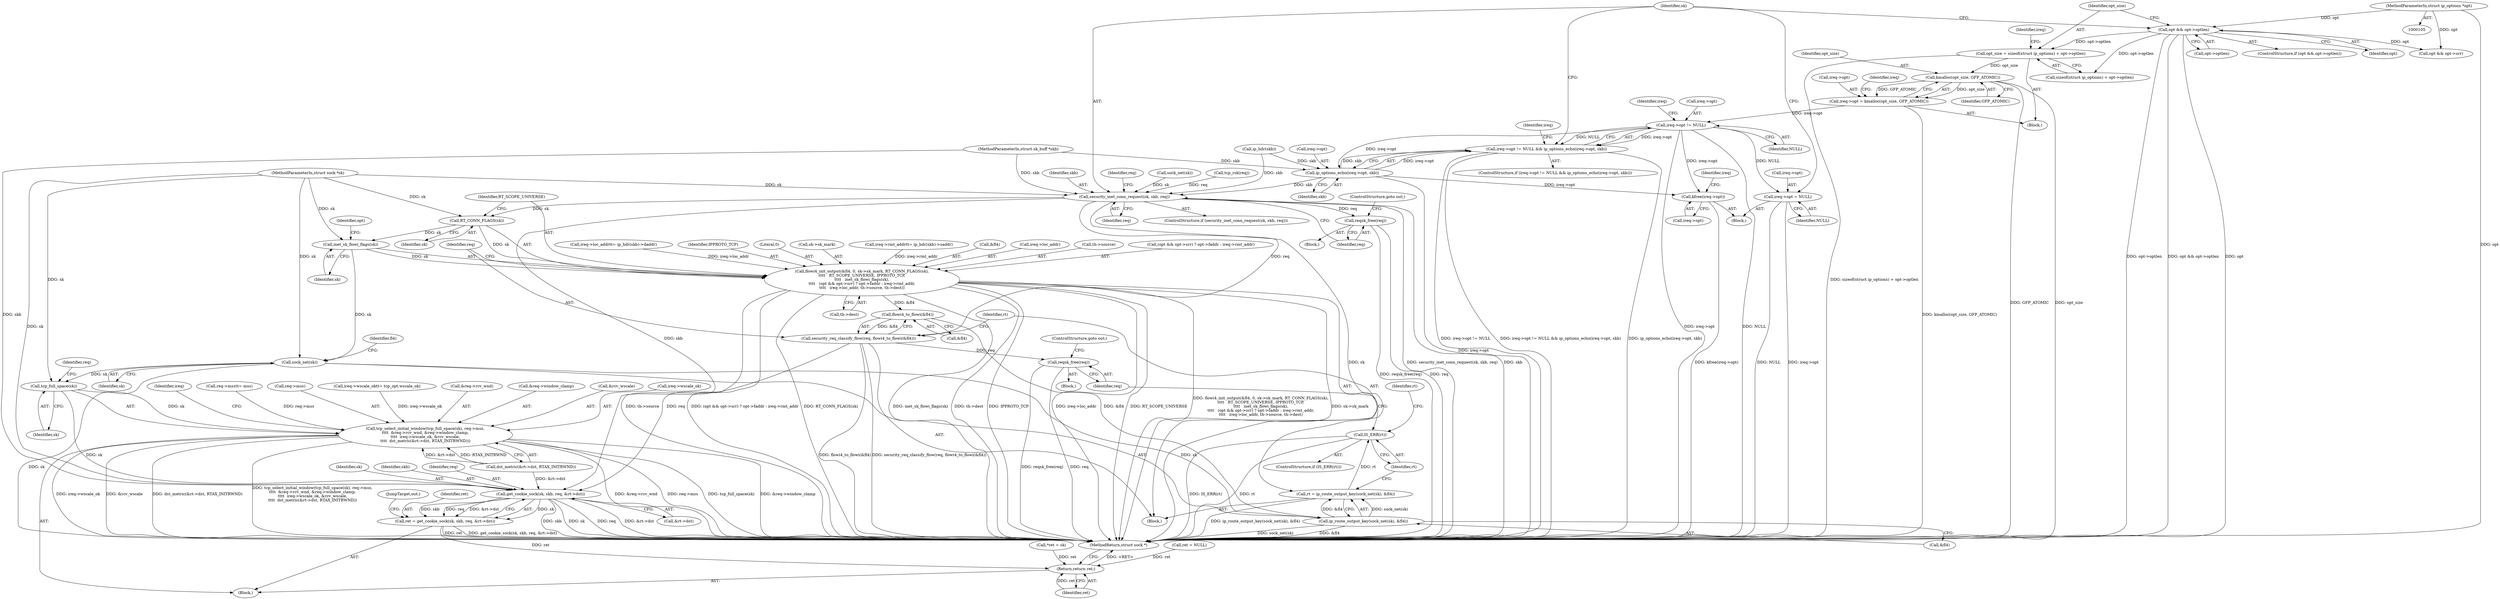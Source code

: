 digraph "1_linux_f6d8bd051c391c1c0458a30b2a7abcd939329259_28@API" {
"1000320" [label="(Call,opt_size = sizeof(struct ip_options) + opt->optlen)"];
"1000313" [label="(Call,opt && opt->optlen)"];
"1000108" [label="(MethodParameterIn,struct ip_options *opt)"];
"1000332" [label="(Call,kmalloc(opt_size, GFP_ATOMIC))"];
"1000328" [label="(Call,ireq->opt = kmalloc(opt_size, GFP_ATOMIC))"];
"1000337" [label="(Call,ireq->opt != NULL)"];
"1000336" [label="(Call,ireq->opt != NULL && ip_options_echo(ireq->opt, skb))"];
"1000342" [label="(Call,ip_options_echo(ireq->opt, skb))"];
"1000348" [label="(Call,kfree(ireq->opt))"];
"1000358" [label="(Call,security_inet_conn_request(sk, skb, req))"];
"1000363" [label="(Call,reqsk_free(req))"];
"1000385" [label="(Call,RT_CONN_FLAGS(sk))"];
"1000378" [label="(Call,flowi4_init_output(&fl4, 0, sk->sk_mark, RT_CONN_FLAGS(sk),\n\t\t\t\t   RT_SCOPE_UNIVERSE, IPPROTO_TCP,\n\t\t\t\t   inet_sk_flowi_flags(sk),\n\t\t\t\t   (opt && opt->srr) ? opt->faddr : ireq->rmt_addr,\n\t\t\t\t   ireq->loc_addr, th->source, th->dest))"];
"1000414" [label="(Call,flowi4_to_flowi(&fl4))"];
"1000412" [label="(Call,security_req_classify_flow(req, flowi4_to_flowi(&fl4)))"];
"1000428" [label="(Call,reqsk_free(req))"];
"1000469" [label="(Call,get_cookie_sock(sk, skb, req, &rt->dst))"];
"1000467" [label="(Call,ret = get_cookie_sock(sk, skb, req, &rt->dst))"];
"1000478" [label="(Return,return ret;)"];
"1000419" [label="(Call,ip_route_output_key(sock_net(sk), &fl4))"];
"1000417" [label="(Call,rt = ip_route_output_key(sock_net(sk), &fl4))"];
"1000425" [label="(Call,IS_ERR(rt))"];
"1000389" [label="(Call,inet_sk_flowi_flags(sk))"];
"1000420" [label="(Call,sock_net(sk))"];
"1000438" [label="(Call,tcp_full_space(sk))"];
"1000437" [label="(Call,tcp_select_initial_window(tcp_full_space(sk), req->mss,\n\t\t\t\t  &req->rcv_wnd, &req->window_clamp,\n\t\t\t\t  ireq->wscale_ok, &rcv_wscale,\n\t\t\t\t  dst_metric(&rt->dst, RTAX_INITRWND)))"];
"1000352" [label="(Call,ireq->opt = NULL)"];
"1000334" [label="(Identifier,GFP_ATOMIC)"];
"1000441" [label="(Identifier,req)"];
"1000389" [label="(Call,inet_sk_flowi_flags(sk))"];
"1000264" [label="(Call,ip_hdr(skb))"];
"1000336" [label="(Call,ireq->opt != NULL && ip_options_echo(ireq->opt, skb))"];
"1000251" [label="(Call,ireq->loc_addr\t\t= ip_hdr(skb)->daddr)"];
"1000454" [label="(Call,&rcv_wscale)"];
"1000339" [label="(Identifier,ireq)"];
"1000422" [label="(Call,&fl4)"];
"1000392" [label="(Call,opt && opt->srr)"];
"1000418" [label="(Identifier,rt)"];
"1000333" [label="(Identifier,opt_size)"];
"1000358" [label="(Call,security_inet_conn_request(sk, skb, req))"];
"1000427" [label="(Block,)"];
"1000134" [label="(Call,*ret = sk)"];
"1000390" [label="(Identifier,sk)"];
"1000346" [label="(Identifier,skb)"];
"1000469" [label="(Call,get_cookie_sock(sk, skb, req, &rt->dst))"];
"1000315" [label="(Call,opt->optlen)"];
"1000378" [label="(Call,flowi4_init_output(&fl4, 0, sk->sk_mark, RT_CONN_FLAGS(sk),\n\t\t\t\t   RT_SCOPE_UNIVERSE, IPPROTO_TCP,\n\t\t\t\t   inet_sk_flowi_flags(sk),\n\t\t\t\t   (opt && opt->srr) ? opt->faddr : ireq->rmt_addr,\n\t\t\t\t   ireq->loc_addr, th->source, th->dest))"];
"1000332" [label="(Call,kmalloc(opt_size, GFP_ATOMIC))"];
"1000107" [label="(MethodParameterIn,struct sk_buff *skb)"];
"1000342" [label="(Call,ip_options_echo(ireq->opt, skb))"];
"1000343" [label="(Call,ireq->opt)"];
"1000361" [label="(Identifier,req)"];
"1000338" [label="(Call,ireq->opt)"];
"1000357" [label="(ControlStructure,if (security_inet_conn_request(sk, skb, req)))"];
"1000388" [label="(Identifier,IPPROTO_TCP)"];
"1000322" [label="(Call,sizeof(struct ip_options) + opt->optlen)"];
"1000381" [label="(Literal,0)"];
"1000387" [label="(Identifier,RT_SCOPE_UNIVERSE)"];
"1000477" [label="(JumpTarget,out:)"];
"1000368" [label="(Identifier,req)"];
"1000451" [label="(Call,ireq->wscale_ok)"];
"1000467" [label="(Call,ret = get_cookie_sock(sk, skb, req, &rt->dst))"];
"1000312" [label="(ControlStructure,if (opt && opt->optlen))"];
"1000480" [label="(MethodReturn,struct sock *)"];
"1000173" [label="(Call,sock_net(sk))"];
"1000352" [label="(Call,ireq->opt = NULL)"];
"1000471" [label="(Identifier,skb)"];
"1000382" [label="(Call,sk->sk_mark)"];
"1000354" [label="(Identifier,ireq)"];
"1000376" [label="(Block,)"];
"1000472" [label="(Identifier,req)"];
"1000428" [label="(Call,reqsk_free(req))"];
"1000318" [label="(Block,)"];
"1000259" [label="(Call,ireq->rmt_addr\t\t= ip_hdr(skb)->saddr)"];
"1000109" [label="(Block,)"];
"1000197" [label="(Call,ret = NULL)"];
"1000108" [label="(MethodParameterIn,struct ip_options *opt)"];
"1000439" [label="(Identifier,sk)"];
"1000353" [label="(Call,ireq->opt)"];
"1000464" [label="(Identifier,ireq)"];
"1000335" [label="(ControlStructure,if (ireq->opt != NULL && ip_options_echo(ireq->opt, skb)))"];
"1000385" [label="(Call,RT_CONN_FLAGS(sk))"];
"1000314" [label="(Identifier,opt)"];
"1000350" [label="(Identifier,ireq)"];
"1000232" [label="(Call,req->mss\t\t= mss)"];
"1000440" [label="(Call,req->mss)"];
"1000426" [label="(Identifier,rt)"];
"1000473" [label="(Call,&rt->dst)"];
"1000468" [label="(Identifier,ret)"];
"1000286" [label="(Call,ireq->wscale_ok\t\t= tcp_opt.wscale_ok)"];
"1000320" [label="(Call,opt_size = sizeof(struct ip_options) + opt->optlen)"];
"1000412" [label="(Call,security_req_classify_flow(req, flowi4_to_flowi(&fl4)))"];
"1000423" [label="(Identifier,fl4)"];
"1000419" [label="(Call,ip_route_output_key(sock_net(sk), &fl4))"];
"1000328" [label="(Call,ireq->opt = kmalloc(opt_size, GFP_ATOMIC))"];
"1000379" [label="(Call,&fl4)"];
"1000363" [label="(Call,reqsk_free(req))"];
"1000420" [label="(Call,sock_net(sk))"];
"1000434" [label="(Identifier,rt)"];
"1000313" [label="(Call,opt && opt->optlen)"];
"1000414" [label="(Call,flowi4_to_flowi(&fl4))"];
"1000215" [label="(Call,tcp_rsk(req))"];
"1000470" [label="(Identifier,sk)"];
"1000456" [label="(Call,dst_metric(&rt->dst, RTAX_INITRWND))"];
"1000430" [label="(ControlStructure,goto out;)"];
"1000417" [label="(Call,rt = ip_route_output_key(sock_net(sk), &fl4))"];
"1000344" [label="(Identifier,ireq)"];
"1000425" [label="(Call,IS_ERR(rt))"];
"1000393" [label="(Identifier,opt)"];
"1000348" [label="(Call,kfree(ireq->opt))"];
"1000360" [label="(Identifier,skb)"];
"1000409" [label="(Call,th->dest)"];
"1000347" [label="(Block,)"];
"1000362" [label="(Block,)"];
"1000424" [label="(ControlStructure,if (IS_ERR(rt)))"];
"1000403" [label="(Call,ireq->loc_addr)"];
"1000443" [label="(Call,&req->rcv_wnd)"];
"1000341" [label="(Identifier,NULL)"];
"1000386" [label="(Identifier,sk)"];
"1000406" [label="(Call,th->source)"];
"1000321" [label="(Identifier,opt_size)"];
"1000359" [label="(Identifier,sk)"];
"1000438" [label="(Call,tcp_full_space(sk))"];
"1000478" [label="(Return,return ret;)"];
"1000447" [label="(Call,&req->window_clamp)"];
"1000349" [label="(Call,ireq->opt)"];
"1000106" [label="(MethodParameterIn,struct sock *sk)"];
"1000479" [label="(Identifier,ret)"];
"1000437" [label="(Call,tcp_select_initial_window(tcp_full_space(sk), req->mss,\n\t\t\t\t  &req->rcv_wnd, &req->window_clamp,\n\t\t\t\t  ireq->wscale_ok, &rcv_wscale,\n\t\t\t\t  dst_metric(&rt->dst, RTAX_INITRWND)))"];
"1000356" [label="(Identifier,NULL)"];
"1000364" [label="(Identifier,req)"];
"1000413" [label="(Identifier,req)"];
"1000429" [label="(Identifier,req)"];
"1000391" [label="(Call,(opt && opt->srr) ? opt->faddr : ireq->rmt_addr)"];
"1000415" [label="(Call,&fl4)"];
"1000421" [label="(Identifier,sk)"];
"1000329" [label="(Call,ireq->opt)"];
"1000365" [label="(ControlStructure,goto out;)"];
"1000330" [label="(Identifier,ireq)"];
"1000337" [label="(Call,ireq->opt != NULL)"];
"1000320" -> "1000318"  [label="AST: "];
"1000320" -> "1000322"  [label="CFG: "];
"1000321" -> "1000320"  [label="AST: "];
"1000322" -> "1000320"  [label="AST: "];
"1000330" -> "1000320"  [label="CFG: "];
"1000320" -> "1000480"  [label="DDG: sizeof(struct ip_options) + opt->optlen"];
"1000313" -> "1000320"  [label="DDG: opt->optlen"];
"1000320" -> "1000332"  [label="DDG: opt_size"];
"1000313" -> "1000312"  [label="AST: "];
"1000313" -> "1000314"  [label="CFG: "];
"1000313" -> "1000315"  [label="CFG: "];
"1000314" -> "1000313"  [label="AST: "];
"1000315" -> "1000313"  [label="AST: "];
"1000321" -> "1000313"  [label="CFG: "];
"1000359" -> "1000313"  [label="CFG: "];
"1000313" -> "1000480"  [label="DDG: opt->optlen"];
"1000313" -> "1000480"  [label="DDG: opt && opt->optlen"];
"1000313" -> "1000480"  [label="DDG: opt"];
"1000108" -> "1000313"  [label="DDG: opt"];
"1000313" -> "1000322"  [label="DDG: opt->optlen"];
"1000313" -> "1000392"  [label="DDG: opt"];
"1000108" -> "1000105"  [label="AST: "];
"1000108" -> "1000480"  [label="DDG: opt"];
"1000108" -> "1000392"  [label="DDG: opt"];
"1000332" -> "1000328"  [label="AST: "];
"1000332" -> "1000334"  [label="CFG: "];
"1000333" -> "1000332"  [label="AST: "];
"1000334" -> "1000332"  [label="AST: "];
"1000328" -> "1000332"  [label="CFG: "];
"1000332" -> "1000480"  [label="DDG: GFP_ATOMIC"];
"1000332" -> "1000480"  [label="DDG: opt_size"];
"1000332" -> "1000328"  [label="DDG: opt_size"];
"1000332" -> "1000328"  [label="DDG: GFP_ATOMIC"];
"1000328" -> "1000318"  [label="AST: "];
"1000329" -> "1000328"  [label="AST: "];
"1000339" -> "1000328"  [label="CFG: "];
"1000328" -> "1000480"  [label="DDG: kmalloc(opt_size, GFP_ATOMIC)"];
"1000328" -> "1000337"  [label="DDG: ireq->opt"];
"1000337" -> "1000336"  [label="AST: "];
"1000337" -> "1000341"  [label="CFG: "];
"1000338" -> "1000337"  [label="AST: "];
"1000341" -> "1000337"  [label="AST: "];
"1000344" -> "1000337"  [label="CFG: "];
"1000336" -> "1000337"  [label="CFG: "];
"1000337" -> "1000480"  [label="DDG: ireq->opt"];
"1000337" -> "1000480"  [label="DDG: NULL"];
"1000337" -> "1000336"  [label="DDG: ireq->opt"];
"1000337" -> "1000336"  [label="DDG: NULL"];
"1000337" -> "1000342"  [label="DDG: ireq->opt"];
"1000337" -> "1000348"  [label="DDG: ireq->opt"];
"1000337" -> "1000352"  [label="DDG: NULL"];
"1000336" -> "1000335"  [label="AST: "];
"1000336" -> "1000342"  [label="CFG: "];
"1000342" -> "1000336"  [label="AST: "];
"1000350" -> "1000336"  [label="CFG: "];
"1000359" -> "1000336"  [label="CFG: "];
"1000336" -> "1000480"  [label="DDG: ireq->opt != NULL && ip_options_echo(ireq->opt, skb)"];
"1000336" -> "1000480"  [label="DDG: ip_options_echo(ireq->opt, skb)"];
"1000336" -> "1000480"  [label="DDG: ireq->opt != NULL"];
"1000342" -> "1000336"  [label="DDG: ireq->opt"];
"1000342" -> "1000336"  [label="DDG: skb"];
"1000342" -> "1000346"  [label="CFG: "];
"1000343" -> "1000342"  [label="AST: "];
"1000346" -> "1000342"  [label="AST: "];
"1000342" -> "1000480"  [label="DDG: ireq->opt"];
"1000264" -> "1000342"  [label="DDG: skb"];
"1000107" -> "1000342"  [label="DDG: skb"];
"1000342" -> "1000348"  [label="DDG: ireq->opt"];
"1000342" -> "1000358"  [label="DDG: skb"];
"1000348" -> "1000347"  [label="AST: "];
"1000348" -> "1000349"  [label="CFG: "];
"1000349" -> "1000348"  [label="AST: "];
"1000354" -> "1000348"  [label="CFG: "];
"1000348" -> "1000480"  [label="DDG: kfree(ireq->opt)"];
"1000358" -> "1000357"  [label="AST: "];
"1000358" -> "1000361"  [label="CFG: "];
"1000359" -> "1000358"  [label="AST: "];
"1000360" -> "1000358"  [label="AST: "];
"1000361" -> "1000358"  [label="AST: "];
"1000364" -> "1000358"  [label="CFG: "];
"1000368" -> "1000358"  [label="CFG: "];
"1000358" -> "1000480"  [label="DDG: security_inet_conn_request(sk, skb, req)"];
"1000358" -> "1000480"  [label="DDG: skb"];
"1000358" -> "1000480"  [label="DDG: sk"];
"1000173" -> "1000358"  [label="DDG: sk"];
"1000106" -> "1000358"  [label="DDG: sk"];
"1000264" -> "1000358"  [label="DDG: skb"];
"1000107" -> "1000358"  [label="DDG: skb"];
"1000215" -> "1000358"  [label="DDG: req"];
"1000358" -> "1000363"  [label="DDG: req"];
"1000358" -> "1000385"  [label="DDG: sk"];
"1000358" -> "1000412"  [label="DDG: req"];
"1000358" -> "1000469"  [label="DDG: skb"];
"1000363" -> "1000362"  [label="AST: "];
"1000363" -> "1000364"  [label="CFG: "];
"1000364" -> "1000363"  [label="AST: "];
"1000365" -> "1000363"  [label="CFG: "];
"1000363" -> "1000480"  [label="DDG: req"];
"1000363" -> "1000480"  [label="DDG: reqsk_free(req)"];
"1000385" -> "1000378"  [label="AST: "];
"1000385" -> "1000386"  [label="CFG: "];
"1000386" -> "1000385"  [label="AST: "];
"1000387" -> "1000385"  [label="CFG: "];
"1000385" -> "1000378"  [label="DDG: sk"];
"1000106" -> "1000385"  [label="DDG: sk"];
"1000385" -> "1000389"  [label="DDG: sk"];
"1000378" -> "1000376"  [label="AST: "];
"1000378" -> "1000409"  [label="CFG: "];
"1000379" -> "1000378"  [label="AST: "];
"1000381" -> "1000378"  [label="AST: "];
"1000382" -> "1000378"  [label="AST: "];
"1000387" -> "1000378"  [label="AST: "];
"1000388" -> "1000378"  [label="AST: "];
"1000389" -> "1000378"  [label="AST: "];
"1000391" -> "1000378"  [label="AST: "];
"1000403" -> "1000378"  [label="AST: "];
"1000406" -> "1000378"  [label="AST: "];
"1000409" -> "1000378"  [label="AST: "];
"1000413" -> "1000378"  [label="CFG: "];
"1000378" -> "1000480"  [label="DDG: inet_sk_flowi_flags(sk)"];
"1000378" -> "1000480"  [label="DDG: th->dest"];
"1000378" -> "1000480"  [label="DDG: IPPROTO_TCP"];
"1000378" -> "1000480"  [label="DDG: ireq->loc_addr"];
"1000378" -> "1000480"  [label="DDG: RT_SCOPE_UNIVERSE"];
"1000378" -> "1000480"  [label="DDG: flowi4_init_output(&fl4, 0, sk->sk_mark, RT_CONN_FLAGS(sk),\n\t\t\t\t   RT_SCOPE_UNIVERSE, IPPROTO_TCP,\n\t\t\t\t   inet_sk_flowi_flags(sk),\n\t\t\t\t   (opt && opt->srr) ? opt->faddr : ireq->rmt_addr,\n\t\t\t\t   ireq->loc_addr, th->source, th->dest)"];
"1000378" -> "1000480"  [label="DDG: sk->sk_mark"];
"1000378" -> "1000480"  [label="DDG: th->source"];
"1000378" -> "1000480"  [label="DDG: (opt && opt->srr) ? opt->faddr : ireq->rmt_addr"];
"1000378" -> "1000480"  [label="DDG: RT_CONN_FLAGS(sk)"];
"1000389" -> "1000378"  [label="DDG: sk"];
"1000259" -> "1000378"  [label="DDG: ireq->rmt_addr"];
"1000251" -> "1000378"  [label="DDG: ireq->loc_addr"];
"1000378" -> "1000414"  [label="DDG: &fl4"];
"1000414" -> "1000412"  [label="AST: "];
"1000414" -> "1000415"  [label="CFG: "];
"1000415" -> "1000414"  [label="AST: "];
"1000412" -> "1000414"  [label="CFG: "];
"1000414" -> "1000412"  [label="DDG: &fl4"];
"1000414" -> "1000419"  [label="DDG: &fl4"];
"1000412" -> "1000376"  [label="AST: "];
"1000413" -> "1000412"  [label="AST: "];
"1000418" -> "1000412"  [label="CFG: "];
"1000412" -> "1000480"  [label="DDG: security_req_classify_flow(req, flowi4_to_flowi(&fl4))"];
"1000412" -> "1000480"  [label="DDG: flowi4_to_flowi(&fl4)"];
"1000412" -> "1000428"  [label="DDG: req"];
"1000412" -> "1000469"  [label="DDG: req"];
"1000428" -> "1000427"  [label="AST: "];
"1000428" -> "1000429"  [label="CFG: "];
"1000429" -> "1000428"  [label="AST: "];
"1000430" -> "1000428"  [label="CFG: "];
"1000428" -> "1000480"  [label="DDG: reqsk_free(req)"];
"1000428" -> "1000480"  [label="DDG: req"];
"1000469" -> "1000467"  [label="AST: "];
"1000469" -> "1000473"  [label="CFG: "];
"1000470" -> "1000469"  [label="AST: "];
"1000471" -> "1000469"  [label="AST: "];
"1000472" -> "1000469"  [label="AST: "];
"1000473" -> "1000469"  [label="AST: "];
"1000467" -> "1000469"  [label="CFG: "];
"1000469" -> "1000480"  [label="DDG: req"];
"1000469" -> "1000480"  [label="DDG: &rt->dst"];
"1000469" -> "1000480"  [label="DDG: skb"];
"1000469" -> "1000480"  [label="DDG: sk"];
"1000469" -> "1000467"  [label="DDG: sk"];
"1000469" -> "1000467"  [label="DDG: skb"];
"1000469" -> "1000467"  [label="DDG: req"];
"1000469" -> "1000467"  [label="DDG: &rt->dst"];
"1000438" -> "1000469"  [label="DDG: sk"];
"1000106" -> "1000469"  [label="DDG: sk"];
"1000107" -> "1000469"  [label="DDG: skb"];
"1000456" -> "1000469"  [label="DDG: &rt->dst"];
"1000467" -> "1000109"  [label="AST: "];
"1000468" -> "1000467"  [label="AST: "];
"1000477" -> "1000467"  [label="CFG: "];
"1000467" -> "1000480"  [label="DDG: ret"];
"1000467" -> "1000480"  [label="DDG: get_cookie_sock(sk, skb, req, &rt->dst)"];
"1000467" -> "1000478"  [label="DDG: ret"];
"1000478" -> "1000109"  [label="AST: "];
"1000478" -> "1000479"  [label="CFG: "];
"1000479" -> "1000478"  [label="AST: "];
"1000480" -> "1000478"  [label="CFG: "];
"1000478" -> "1000480"  [label="DDG: <RET>"];
"1000479" -> "1000478"  [label="DDG: ret"];
"1000134" -> "1000478"  [label="DDG: ret"];
"1000197" -> "1000478"  [label="DDG: ret"];
"1000419" -> "1000417"  [label="AST: "];
"1000419" -> "1000422"  [label="CFG: "];
"1000420" -> "1000419"  [label="AST: "];
"1000422" -> "1000419"  [label="AST: "];
"1000417" -> "1000419"  [label="CFG: "];
"1000419" -> "1000480"  [label="DDG: sock_net(sk)"];
"1000419" -> "1000480"  [label="DDG: &fl4"];
"1000419" -> "1000417"  [label="DDG: sock_net(sk)"];
"1000419" -> "1000417"  [label="DDG: &fl4"];
"1000420" -> "1000419"  [label="DDG: sk"];
"1000417" -> "1000376"  [label="AST: "];
"1000418" -> "1000417"  [label="AST: "];
"1000426" -> "1000417"  [label="CFG: "];
"1000417" -> "1000480"  [label="DDG: ip_route_output_key(sock_net(sk), &fl4)"];
"1000417" -> "1000425"  [label="DDG: rt"];
"1000425" -> "1000424"  [label="AST: "];
"1000425" -> "1000426"  [label="CFG: "];
"1000426" -> "1000425"  [label="AST: "];
"1000429" -> "1000425"  [label="CFG: "];
"1000434" -> "1000425"  [label="CFG: "];
"1000425" -> "1000480"  [label="DDG: rt"];
"1000425" -> "1000480"  [label="DDG: IS_ERR(rt)"];
"1000389" -> "1000390"  [label="CFG: "];
"1000390" -> "1000389"  [label="AST: "];
"1000393" -> "1000389"  [label="CFG: "];
"1000106" -> "1000389"  [label="DDG: sk"];
"1000389" -> "1000420"  [label="DDG: sk"];
"1000420" -> "1000421"  [label="CFG: "];
"1000421" -> "1000420"  [label="AST: "];
"1000423" -> "1000420"  [label="CFG: "];
"1000420" -> "1000480"  [label="DDG: sk"];
"1000106" -> "1000420"  [label="DDG: sk"];
"1000420" -> "1000438"  [label="DDG: sk"];
"1000438" -> "1000437"  [label="AST: "];
"1000438" -> "1000439"  [label="CFG: "];
"1000439" -> "1000438"  [label="AST: "];
"1000441" -> "1000438"  [label="CFG: "];
"1000438" -> "1000437"  [label="DDG: sk"];
"1000106" -> "1000438"  [label="DDG: sk"];
"1000437" -> "1000109"  [label="AST: "];
"1000437" -> "1000456"  [label="CFG: "];
"1000440" -> "1000437"  [label="AST: "];
"1000443" -> "1000437"  [label="AST: "];
"1000447" -> "1000437"  [label="AST: "];
"1000451" -> "1000437"  [label="AST: "];
"1000454" -> "1000437"  [label="AST: "];
"1000456" -> "1000437"  [label="AST: "];
"1000464" -> "1000437"  [label="CFG: "];
"1000437" -> "1000480"  [label="DDG: tcp_select_initial_window(tcp_full_space(sk), req->mss,\n\t\t\t\t  &req->rcv_wnd, &req->window_clamp,\n\t\t\t\t  ireq->wscale_ok, &rcv_wscale,\n\t\t\t\t  dst_metric(&rt->dst, RTAX_INITRWND))"];
"1000437" -> "1000480"  [label="DDG: &req->rcv_wnd"];
"1000437" -> "1000480"  [label="DDG: req->mss"];
"1000437" -> "1000480"  [label="DDG: tcp_full_space(sk)"];
"1000437" -> "1000480"  [label="DDG: &req->window_clamp"];
"1000437" -> "1000480"  [label="DDG: ireq->wscale_ok"];
"1000437" -> "1000480"  [label="DDG: &rcv_wscale"];
"1000437" -> "1000480"  [label="DDG: dst_metric(&rt->dst, RTAX_INITRWND)"];
"1000232" -> "1000437"  [label="DDG: req->mss"];
"1000286" -> "1000437"  [label="DDG: ireq->wscale_ok"];
"1000456" -> "1000437"  [label="DDG: &rt->dst"];
"1000456" -> "1000437"  [label="DDG: RTAX_INITRWND"];
"1000352" -> "1000347"  [label="AST: "];
"1000352" -> "1000356"  [label="CFG: "];
"1000353" -> "1000352"  [label="AST: "];
"1000356" -> "1000352"  [label="AST: "];
"1000359" -> "1000352"  [label="CFG: "];
"1000352" -> "1000480"  [label="DDG: NULL"];
"1000352" -> "1000480"  [label="DDG: ireq->opt"];
}
